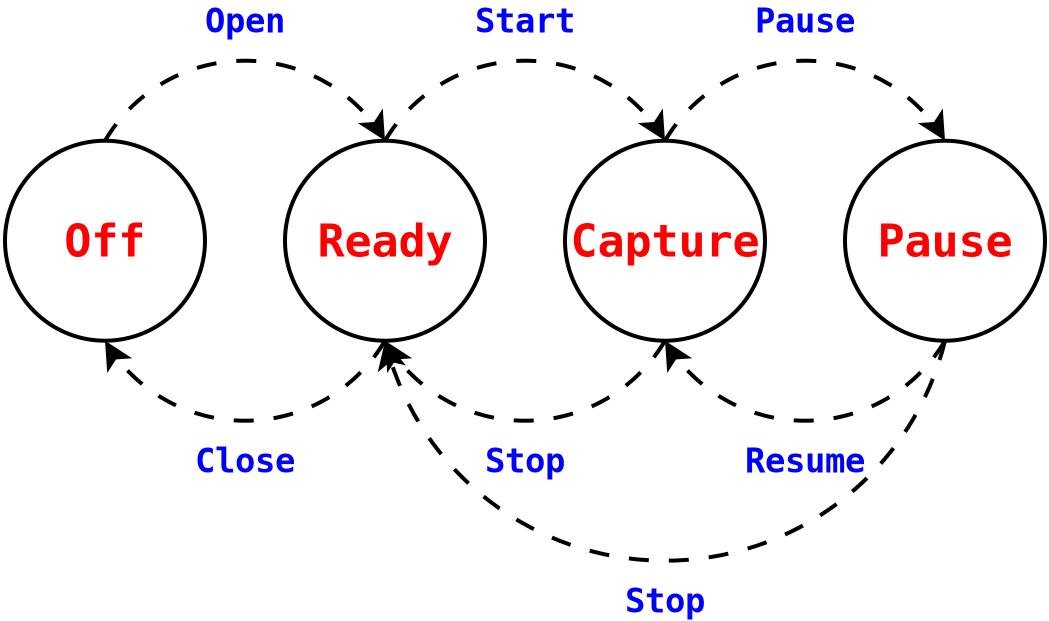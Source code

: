<?xml version="1.0" encoding="UTF-8"?>
<dia:diagram xmlns:dia="http://www.lysator.liu.se/~alla/dia/">
  <dia:layer name="Background" visible="true" active="true">
    <dia:group>
      <dia:group>
        <dia:object type="Standard - Text" version="1" id="O0">
          <dia:attribute name="obj_pos">
            <dia:point val="5,5"/>
          </dia:attribute>
          <dia:attribute name="obj_bb">
            <dia:rectangle val="2.96,3.686;7.04,6.314"/>
          </dia:attribute>
          <dia:attribute name="text">
            <dia:composite type="text">
              <dia:attribute name="string">
                <dia:string>#Off#</dia:string>
              </dia:attribute>
              <dia:attribute name="font">
                <dia:font family="monospace" style="80" name="Courier-Bold"/>
              </dia:attribute>
              <dia:attribute name="height">
                <dia:real val="2.822"/>
              </dia:attribute>
              <dia:attribute name="pos">
                <dia:point val="5,5.782"/>
              </dia:attribute>
              <dia:attribute name="color">
                <dia:color val="#ff0000"/>
              </dia:attribute>
              <dia:attribute name="alignment">
                <dia:enum val="1"/>
              </dia:attribute>
            </dia:composite>
          </dia:attribute>
          <dia:attribute name="valign">
            <dia:enum val="2"/>
          </dia:attribute>
          <dia:connections>
            <dia:connection handle="0" to="O1" connection="8"/>
          </dia:connections>
        </dia:object>
        <dia:object type="Geometric - Perfect Circle" version="1" id="O1">
          <dia:attribute name="obj_pos">
            <dia:point val="0,0"/>
          </dia:attribute>
          <dia:attribute name="obj_bb">
            <dia:rectangle val="-0.1,-0.1;10.1,10.1"/>
          </dia:attribute>
          <dia:attribute name="meta">
            <dia:composite type="dict"/>
          </dia:attribute>
          <dia:attribute name="elem_corner">
            <dia:point val="0,0"/>
          </dia:attribute>
          <dia:attribute name="elem_width">
            <dia:real val="10"/>
          </dia:attribute>
          <dia:attribute name="elem_height">
            <dia:real val="10"/>
          </dia:attribute>
          <dia:attribute name="line_width">
            <dia:real val="0.2"/>
          </dia:attribute>
          <dia:attribute name="line_colour">
            <dia:color val="#000000"/>
          </dia:attribute>
          <dia:attribute name="fill_colour">
            <dia:color val="#ffffff"/>
          </dia:attribute>
          <dia:attribute name="show_background">
            <dia:boolean val="false"/>
          </dia:attribute>
          <dia:attribute name="line_style">
            <dia:enum val="0"/>
            <dia:real val="1"/>
          </dia:attribute>
          <dia:attribute name="flip_horizontal">
            <dia:boolean val="false"/>
          </dia:attribute>
          <dia:attribute name="flip_vertical">
            <dia:boolean val="false"/>
          </dia:attribute>
          <dia:attribute name="subscale">
            <dia:real val="1"/>
          </dia:attribute>
        </dia:object>
      </dia:group>
      <dia:group>
        <dia:object type="Geometric - Perfect Circle" version="1" id="O2">
          <dia:attribute name="obj_pos">
            <dia:point val="14,0"/>
          </dia:attribute>
          <dia:attribute name="obj_bb">
            <dia:rectangle val="13.9,-0.1;24.1,10.1"/>
          </dia:attribute>
          <dia:attribute name="meta">
            <dia:composite type="dict"/>
          </dia:attribute>
          <dia:attribute name="elem_corner">
            <dia:point val="14,0"/>
          </dia:attribute>
          <dia:attribute name="elem_width">
            <dia:real val="10"/>
          </dia:attribute>
          <dia:attribute name="elem_height">
            <dia:real val="10"/>
          </dia:attribute>
          <dia:attribute name="line_width">
            <dia:real val="0.2"/>
          </dia:attribute>
          <dia:attribute name="line_colour">
            <dia:color val="#000000"/>
          </dia:attribute>
          <dia:attribute name="fill_colour">
            <dia:color val="#ffffff"/>
          </dia:attribute>
          <dia:attribute name="show_background">
            <dia:boolean val="false"/>
          </dia:attribute>
          <dia:attribute name="line_style">
            <dia:enum val="0"/>
            <dia:real val="1"/>
          </dia:attribute>
          <dia:attribute name="flip_horizontal">
            <dia:boolean val="false"/>
          </dia:attribute>
          <dia:attribute name="flip_vertical">
            <dia:boolean val="false"/>
          </dia:attribute>
          <dia:attribute name="subscale">
            <dia:real val="1"/>
          </dia:attribute>
        </dia:object>
        <dia:object type="Standard - Text" version="1" id="O3">
          <dia:attribute name="obj_pos">
            <dia:point val="19,5"/>
          </dia:attribute>
          <dia:attribute name="obj_bb">
            <dia:rectangle val="15.6,3.686;22.4,6.314"/>
          </dia:attribute>
          <dia:attribute name="text">
            <dia:composite type="text">
              <dia:attribute name="string">
                <dia:string>#Ready#</dia:string>
              </dia:attribute>
              <dia:attribute name="font">
                <dia:font family="monospace" style="80" name="Courier-Bold"/>
              </dia:attribute>
              <dia:attribute name="height">
                <dia:real val="2.822"/>
              </dia:attribute>
              <dia:attribute name="pos">
                <dia:point val="19,5.782"/>
              </dia:attribute>
              <dia:attribute name="color">
                <dia:color val="#ff0000"/>
              </dia:attribute>
              <dia:attribute name="alignment">
                <dia:enum val="1"/>
              </dia:attribute>
            </dia:composite>
          </dia:attribute>
          <dia:attribute name="valign">
            <dia:enum val="2"/>
          </dia:attribute>
          <dia:connections>
            <dia:connection handle="0" to="O2" connection="8"/>
          </dia:connections>
        </dia:object>
      </dia:group>
      <dia:group>
        <dia:object type="Geometric - Perfect Circle" version="1" id="O4">
          <dia:attribute name="obj_pos">
            <dia:point val="28,0"/>
          </dia:attribute>
          <dia:attribute name="obj_bb">
            <dia:rectangle val="27.9,-0.1;38.1,10.1"/>
          </dia:attribute>
          <dia:attribute name="meta">
            <dia:composite type="dict"/>
          </dia:attribute>
          <dia:attribute name="elem_corner">
            <dia:point val="28,0"/>
          </dia:attribute>
          <dia:attribute name="elem_width">
            <dia:real val="10"/>
          </dia:attribute>
          <dia:attribute name="elem_height">
            <dia:real val="10"/>
          </dia:attribute>
          <dia:attribute name="line_width">
            <dia:real val="0.2"/>
          </dia:attribute>
          <dia:attribute name="line_colour">
            <dia:color val="#000000"/>
          </dia:attribute>
          <dia:attribute name="fill_colour">
            <dia:color val="#ffffff"/>
          </dia:attribute>
          <dia:attribute name="show_background">
            <dia:boolean val="false"/>
          </dia:attribute>
          <dia:attribute name="line_style">
            <dia:enum val="0"/>
            <dia:real val="1"/>
          </dia:attribute>
          <dia:attribute name="flip_horizontal">
            <dia:boolean val="false"/>
          </dia:attribute>
          <dia:attribute name="flip_vertical">
            <dia:boolean val="false"/>
          </dia:attribute>
          <dia:attribute name="subscale">
            <dia:real val="1"/>
          </dia:attribute>
        </dia:object>
        <dia:object type="Standard - Text" version="1" id="O5">
          <dia:attribute name="obj_pos">
            <dia:point val="33,5"/>
          </dia:attribute>
          <dia:attribute name="obj_bb">
            <dia:rectangle val="28.24,3.686;37.76,6.314"/>
          </dia:attribute>
          <dia:attribute name="text">
            <dia:composite type="text">
              <dia:attribute name="string">
                <dia:string>#Capture#</dia:string>
              </dia:attribute>
              <dia:attribute name="font">
                <dia:font family="monospace" style="80" name="Courier-Bold"/>
              </dia:attribute>
              <dia:attribute name="height">
                <dia:real val="2.822"/>
              </dia:attribute>
              <dia:attribute name="pos">
                <dia:point val="33,5.782"/>
              </dia:attribute>
              <dia:attribute name="color">
                <dia:color val="#ff0000"/>
              </dia:attribute>
              <dia:attribute name="alignment">
                <dia:enum val="1"/>
              </dia:attribute>
            </dia:composite>
          </dia:attribute>
          <dia:attribute name="valign">
            <dia:enum val="2"/>
          </dia:attribute>
          <dia:connections>
            <dia:connection handle="0" to="O4" connection="8"/>
          </dia:connections>
        </dia:object>
        <dia:object type="Standard - Text" version="1" id="O6">
          <dia:attribute name="obj_pos">
            <dia:point val="33,5"/>
          </dia:attribute>
          <dia:attribute name="obj_bb">
            <dia:rectangle val="33,4.406;33,5.151"/>
          </dia:attribute>
          <dia:attribute name="text">
            <dia:composite type="text">
              <dia:attribute name="string">
                <dia:string>##</dia:string>
              </dia:attribute>
              <dia:attribute name="font">
                <dia:font family="sans" style="0" name="Helvetica"/>
              </dia:attribute>
              <dia:attribute name="height">
                <dia:real val="0.8"/>
              </dia:attribute>
              <dia:attribute name="pos">
                <dia:point val="33,5"/>
              </dia:attribute>
              <dia:attribute name="color">
                <dia:color val="#ff0000"/>
              </dia:attribute>
              <dia:attribute name="alignment">
                <dia:enum val="0"/>
              </dia:attribute>
            </dia:composite>
          </dia:attribute>
          <dia:attribute name="valign">
            <dia:enum val="3"/>
          </dia:attribute>
          <dia:connections>
            <dia:connection handle="0" to="O4" connection="8"/>
          </dia:connections>
        </dia:object>
      </dia:group>
      <dia:group>
        <dia:object type="Geometric - Perfect Circle" version="1" id="O7">
          <dia:attribute name="obj_pos">
            <dia:point val="42,0"/>
          </dia:attribute>
          <dia:attribute name="obj_bb">
            <dia:rectangle val="41.9,-0.1;52.1,10.1"/>
          </dia:attribute>
          <dia:attribute name="meta">
            <dia:composite type="dict"/>
          </dia:attribute>
          <dia:attribute name="elem_corner">
            <dia:point val="42,0"/>
          </dia:attribute>
          <dia:attribute name="elem_width">
            <dia:real val="10"/>
          </dia:attribute>
          <dia:attribute name="elem_height">
            <dia:real val="10"/>
          </dia:attribute>
          <dia:attribute name="line_width">
            <dia:real val="0.2"/>
          </dia:attribute>
          <dia:attribute name="line_colour">
            <dia:color val="#000000"/>
          </dia:attribute>
          <dia:attribute name="fill_colour">
            <dia:color val="#ffffff"/>
          </dia:attribute>
          <dia:attribute name="show_background">
            <dia:boolean val="false"/>
          </dia:attribute>
          <dia:attribute name="line_style">
            <dia:enum val="0"/>
            <dia:real val="1"/>
          </dia:attribute>
          <dia:attribute name="flip_horizontal">
            <dia:boolean val="false"/>
          </dia:attribute>
          <dia:attribute name="flip_vertical">
            <dia:boolean val="false"/>
          </dia:attribute>
          <dia:attribute name="subscale">
            <dia:real val="1"/>
          </dia:attribute>
        </dia:object>
        <dia:object type="Standard - Text" version="1" id="O8">
          <dia:attribute name="obj_pos">
            <dia:point val="47,5"/>
          </dia:attribute>
          <dia:attribute name="obj_bb">
            <dia:rectangle val="43.6,3.686;50.4,6.314"/>
          </dia:attribute>
          <dia:attribute name="text">
            <dia:composite type="text">
              <dia:attribute name="string">
                <dia:string>#Pause#</dia:string>
              </dia:attribute>
              <dia:attribute name="font">
                <dia:font family="monospace" style="80" name="Courier-Bold"/>
              </dia:attribute>
              <dia:attribute name="height">
                <dia:real val="2.822"/>
              </dia:attribute>
              <dia:attribute name="pos">
                <dia:point val="47,5.782"/>
              </dia:attribute>
              <dia:attribute name="color">
                <dia:color val="#ff0000"/>
              </dia:attribute>
              <dia:attribute name="alignment">
                <dia:enum val="1"/>
              </dia:attribute>
            </dia:composite>
          </dia:attribute>
          <dia:attribute name="valign">
            <dia:enum val="2"/>
          </dia:attribute>
          <dia:connections>
            <dia:connection handle="0" to="O7" connection="8"/>
          </dia:connections>
        </dia:object>
      </dia:group>
      <dia:group>
        <dia:object type="Standard - Arc" version="0" id="O9">
          <dia:attribute name="obj_pos">
            <dia:point val="5,0"/>
          </dia:attribute>
          <dia:attribute name="obj_bb">
            <dia:rectangle val="4.9,-4.1;19.1,0.1"/>
          </dia:attribute>
          <dia:attribute name="conn_endpoints">
            <dia:point val="5,0"/>
            <dia:point val="19,0"/>
          </dia:attribute>
          <dia:attribute name="curve_distance">
            <dia:real val="-4"/>
          </dia:attribute>
          <dia:attribute name="line_width">
            <dia:real val="0.2"/>
          </dia:attribute>
          <dia:attribute name="line_style">
            <dia:enum val="1"/>
          </dia:attribute>
          <dia:attribute name="end_arrow">
            <dia:enum val="22"/>
          </dia:attribute>
          <dia:attribute name="end_arrow_length">
            <dia:real val="1.0"/>
          </dia:attribute>
          <dia:attribute name="end_arrow_width">
            <dia:real val="1.0"/>
          </dia:attribute>
        </dia:object>
        <dia:object type="Standard - Text" version="1" id="O10">
          <dia:attribute name="obj_pos">
            <dia:point val="12,-6"/>
          </dia:attribute>
          <dia:attribute name="obj_bb">
            <dia:rectangle val="9.96,-6.986;14.04,-5.014"/>
          </dia:attribute>
          <dia:attribute name="text">
            <dia:composite type="text">
              <dia:attribute name="string">
                <dia:string>#Open#</dia:string>
              </dia:attribute>
              <dia:attribute name="font">
                <dia:font family="monospace" style="80" name="Courier-Bold"/>
              </dia:attribute>
              <dia:attribute name="height">
                <dia:real val="2.117"/>
              </dia:attribute>
              <dia:attribute name="pos">
                <dia:point val="12,-5.414"/>
              </dia:attribute>
              <dia:attribute name="color">
                <dia:color val="#0000ff"/>
              </dia:attribute>
              <dia:attribute name="alignment">
                <dia:enum val="1"/>
              </dia:attribute>
            </dia:composite>
          </dia:attribute>
          <dia:attribute name="valign">
            <dia:enum val="2"/>
          </dia:attribute>
        </dia:object>
      </dia:group>
      <dia:group>
        <dia:object type="Standard - Arc" version="0" id="O11">
          <dia:attribute name="obj_pos">
            <dia:point val="19,0"/>
          </dia:attribute>
          <dia:attribute name="obj_bb">
            <dia:rectangle val="18.9,-4.1;33.1,0.1"/>
          </dia:attribute>
          <dia:attribute name="conn_endpoints">
            <dia:point val="19,0"/>
            <dia:point val="33,0"/>
          </dia:attribute>
          <dia:attribute name="curve_distance">
            <dia:real val="-4"/>
          </dia:attribute>
          <dia:attribute name="line_width">
            <dia:real val="0.2"/>
          </dia:attribute>
          <dia:attribute name="line_style">
            <dia:enum val="1"/>
          </dia:attribute>
          <dia:attribute name="end_arrow">
            <dia:enum val="22"/>
          </dia:attribute>
          <dia:attribute name="end_arrow_length">
            <dia:real val="1.0"/>
          </dia:attribute>
          <dia:attribute name="end_arrow_width">
            <dia:real val="1.0"/>
          </dia:attribute>
        </dia:object>
        <dia:object type="Standard - Text" version="1" id="O12">
          <dia:attribute name="obj_pos">
            <dia:point val="26,-6"/>
          </dia:attribute>
          <dia:attribute name="obj_bb">
            <dia:rectangle val="23.45,-6.986;28.55,-5.014"/>
          </dia:attribute>
          <dia:attribute name="text">
            <dia:composite type="text">
              <dia:attribute name="string">
                <dia:string>#Start#</dia:string>
              </dia:attribute>
              <dia:attribute name="font">
                <dia:font family="monospace" style="80" name="Courier-Bold"/>
              </dia:attribute>
              <dia:attribute name="height">
                <dia:real val="2.117"/>
              </dia:attribute>
              <dia:attribute name="pos">
                <dia:point val="26,-5.414"/>
              </dia:attribute>
              <dia:attribute name="color">
                <dia:color val="#0000ff"/>
              </dia:attribute>
              <dia:attribute name="alignment">
                <dia:enum val="1"/>
              </dia:attribute>
            </dia:composite>
          </dia:attribute>
          <dia:attribute name="valign">
            <dia:enum val="2"/>
          </dia:attribute>
        </dia:object>
      </dia:group>
      <dia:group>
        <dia:object type="Standard - Arc" version="0" id="O13">
          <dia:attribute name="obj_pos">
            <dia:point val="33,0"/>
          </dia:attribute>
          <dia:attribute name="obj_bb">
            <dia:rectangle val="32.9,-4.1;47.1,0.1"/>
          </dia:attribute>
          <dia:attribute name="conn_endpoints">
            <dia:point val="33,0"/>
            <dia:point val="47,0"/>
          </dia:attribute>
          <dia:attribute name="curve_distance">
            <dia:real val="-4"/>
          </dia:attribute>
          <dia:attribute name="line_width">
            <dia:real val="0.2"/>
          </dia:attribute>
          <dia:attribute name="line_style">
            <dia:enum val="1"/>
          </dia:attribute>
          <dia:attribute name="end_arrow">
            <dia:enum val="22"/>
          </dia:attribute>
          <dia:attribute name="end_arrow_length">
            <dia:real val="1.0"/>
          </dia:attribute>
          <dia:attribute name="end_arrow_width">
            <dia:real val="1.0"/>
          </dia:attribute>
        </dia:object>
        <dia:object type="Standard - Text" version="1" id="O14">
          <dia:attribute name="obj_pos">
            <dia:point val="40,-6"/>
          </dia:attribute>
          <dia:attribute name="obj_bb">
            <dia:rectangle val="37.45,-7.059;42.599,-4.941"/>
          </dia:attribute>
          <dia:attribute name="text">
            <dia:composite type="text">
              <dia:attribute name="string">
                <dia:string>#Pause#</dia:string>
              </dia:attribute>
              <dia:attribute name="font">
                <dia:font family="monospace" style="80" name="Courier-Bold"/>
              </dia:attribute>
              <dia:attribute name="height">
                <dia:real val="2.117"/>
              </dia:attribute>
              <dia:attribute name="pos">
                <dia:point val="40,-5.438"/>
              </dia:attribute>
              <dia:attribute name="color">
                <dia:color val="#0000ff"/>
              </dia:attribute>
              <dia:attribute name="alignment">
                <dia:enum val="1"/>
              </dia:attribute>
            </dia:composite>
          </dia:attribute>
          <dia:attribute name="valign">
            <dia:enum val="2"/>
          </dia:attribute>
        </dia:object>
      </dia:group>
      <dia:group>
        <dia:object type="Standard - Arc" version="0" id="O15">
          <dia:attribute name="obj_pos">
            <dia:point val="47,10"/>
          </dia:attribute>
          <dia:attribute name="obj_bb">
            <dia:rectangle val="32.9,9.9;47.1,14.1"/>
          </dia:attribute>
          <dia:attribute name="conn_endpoints">
            <dia:point val="47,10"/>
            <dia:point val="33,10"/>
          </dia:attribute>
          <dia:attribute name="curve_distance">
            <dia:real val="-4"/>
          </dia:attribute>
          <dia:attribute name="line_width">
            <dia:real val="0.2"/>
          </dia:attribute>
          <dia:attribute name="line_style">
            <dia:enum val="1"/>
          </dia:attribute>
          <dia:attribute name="end_arrow">
            <dia:enum val="22"/>
          </dia:attribute>
          <dia:attribute name="end_arrow_length">
            <dia:real val="1.0"/>
          </dia:attribute>
          <dia:attribute name="end_arrow_width">
            <dia:real val="1.0"/>
          </dia:attribute>
        </dia:object>
        <dia:object type="Standard - Text" version="1" id="O16">
          <dia:attribute name="obj_pos">
            <dia:point val="40,16"/>
          </dia:attribute>
          <dia:attribute name="obj_bb">
            <dia:rectangle val="36.94,15.014;43.06,16.986"/>
          </dia:attribute>
          <dia:attribute name="text">
            <dia:composite type="text">
              <dia:attribute name="string">
                <dia:string>#Resume#</dia:string>
              </dia:attribute>
              <dia:attribute name="font">
                <dia:font family="monospace" style="80" name="Courier-Bold"/>
              </dia:attribute>
              <dia:attribute name="height">
                <dia:real val="2.117"/>
              </dia:attribute>
              <dia:attribute name="pos">
                <dia:point val="40,16.586"/>
              </dia:attribute>
              <dia:attribute name="color">
                <dia:color val="#0000ff"/>
              </dia:attribute>
              <dia:attribute name="alignment">
                <dia:enum val="1"/>
              </dia:attribute>
            </dia:composite>
          </dia:attribute>
          <dia:attribute name="valign">
            <dia:enum val="2"/>
          </dia:attribute>
        </dia:object>
      </dia:group>
      <dia:group>
        <dia:object type="Standard - Arc" version="0" id="O17">
          <dia:attribute name="obj_pos">
            <dia:point val="33,10"/>
          </dia:attribute>
          <dia:attribute name="obj_bb">
            <dia:rectangle val="18.9,9.9;33.1,14.1"/>
          </dia:attribute>
          <dia:attribute name="conn_endpoints">
            <dia:point val="33,10"/>
            <dia:point val="19,10"/>
          </dia:attribute>
          <dia:attribute name="curve_distance">
            <dia:real val="-4"/>
          </dia:attribute>
          <dia:attribute name="line_width">
            <dia:real val="0.2"/>
          </dia:attribute>
          <dia:attribute name="line_style">
            <dia:enum val="1"/>
          </dia:attribute>
          <dia:attribute name="end_arrow">
            <dia:enum val="22"/>
          </dia:attribute>
          <dia:attribute name="end_arrow_length">
            <dia:real val="1.0"/>
          </dia:attribute>
          <dia:attribute name="end_arrow_width">
            <dia:real val="1.0"/>
          </dia:attribute>
        </dia:object>
        <dia:object type="Standard - Text" version="1" id="O18">
          <dia:attribute name="obj_pos">
            <dia:point val="26,16"/>
          </dia:attribute>
          <dia:attribute name="obj_bb">
            <dia:rectangle val="23.96,15.014;28.04,16.986"/>
          </dia:attribute>
          <dia:attribute name="text">
            <dia:composite type="text">
              <dia:attribute name="string">
                <dia:string>#Stop#</dia:string>
              </dia:attribute>
              <dia:attribute name="font">
                <dia:font family="monospace" style="80" name="Courier-Bold"/>
              </dia:attribute>
              <dia:attribute name="height">
                <dia:real val="2.117"/>
              </dia:attribute>
              <dia:attribute name="pos">
                <dia:point val="26,16.586"/>
              </dia:attribute>
              <dia:attribute name="color">
                <dia:color val="#0000ff"/>
              </dia:attribute>
              <dia:attribute name="alignment">
                <dia:enum val="1"/>
              </dia:attribute>
            </dia:composite>
          </dia:attribute>
          <dia:attribute name="valign">
            <dia:enum val="2"/>
          </dia:attribute>
        </dia:object>
      </dia:group>
      <dia:group>
        <dia:object type="Standard - Arc" version="0" id="O19">
          <dia:attribute name="obj_pos">
            <dia:point val="19,10"/>
          </dia:attribute>
          <dia:attribute name="obj_bb">
            <dia:rectangle val="4.9,9.9;19.1,14.1"/>
          </dia:attribute>
          <dia:attribute name="conn_endpoints">
            <dia:point val="19,10"/>
            <dia:point val="5,10"/>
          </dia:attribute>
          <dia:attribute name="curve_distance">
            <dia:real val="-4"/>
          </dia:attribute>
          <dia:attribute name="line_width">
            <dia:real val="0.2"/>
          </dia:attribute>
          <dia:attribute name="line_style">
            <dia:enum val="1"/>
          </dia:attribute>
          <dia:attribute name="end_arrow">
            <dia:enum val="22"/>
          </dia:attribute>
          <dia:attribute name="end_arrow_length">
            <dia:real val="1.0"/>
          </dia:attribute>
          <dia:attribute name="end_arrow_width">
            <dia:real val="1.0"/>
          </dia:attribute>
        </dia:object>
        <dia:object type="Standard - Text" version="1" id="O20">
          <dia:attribute name="obj_pos">
            <dia:point val="12,16"/>
          </dia:attribute>
          <dia:attribute name="obj_bb">
            <dia:rectangle val="9.45,15.014;14.55,16.986"/>
          </dia:attribute>
          <dia:attribute name="text">
            <dia:composite type="text">
              <dia:attribute name="string">
                <dia:string>#Close#</dia:string>
              </dia:attribute>
              <dia:attribute name="font">
                <dia:font family="monospace" style="80" name="Courier-Bold"/>
              </dia:attribute>
              <dia:attribute name="height">
                <dia:real val="2.117"/>
              </dia:attribute>
              <dia:attribute name="pos">
                <dia:point val="12,16.586"/>
              </dia:attribute>
              <dia:attribute name="color">
                <dia:color val="#0000ff"/>
              </dia:attribute>
              <dia:attribute name="alignment">
                <dia:enum val="1"/>
              </dia:attribute>
            </dia:composite>
          </dia:attribute>
          <dia:attribute name="valign">
            <dia:enum val="2"/>
          </dia:attribute>
        </dia:object>
      </dia:group>
      <dia:group>
        <dia:object type="Standard - Arc" version="0" id="O21">
          <dia:attribute name="obj_pos">
            <dia:point val="47,10"/>
          </dia:attribute>
          <dia:attribute name="obj_bb">
            <dia:rectangle val="18.639,9.9;47.1,21.1"/>
          </dia:attribute>
          <dia:attribute name="conn_endpoints">
            <dia:point val="47,10"/>
            <dia:point val="19,10"/>
          </dia:attribute>
          <dia:attribute name="curve_distance">
            <dia:real val="-11"/>
          </dia:attribute>
          <dia:attribute name="line_width">
            <dia:real val="0.2"/>
          </dia:attribute>
          <dia:attribute name="line_style">
            <dia:enum val="1"/>
          </dia:attribute>
          <dia:attribute name="end_arrow">
            <dia:enum val="22"/>
          </dia:attribute>
          <dia:attribute name="end_arrow_length">
            <dia:real val="1.0"/>
          </dia:attribute>
          <dia:attribute name="end_arrow_width">
            <dia:real val="1.0"/>
          </dia:attribute>
        </dia:object>
        <dia:object type="Standard - Text" version="1" id="O22">
          <dia:attribute name="obj_pos">
            <dia:point val="33,23"/>
          </dia:attribute>
          <dia:attribute name="obj_bb">
            <dia:rectangle val="30.96,22.014;35.04,23.986"/>
          </dia:attribute>
          <dia:attribute name="text">
            <dia:composite type="text">
              <dia:attribute name="string">
                <dia:string>#Stop#</dia:string>
              </dia:attribute>
              <dia:attribute name="font">
                <dia:font family="monospace" style="80" name="Courier-Bold"/>
              </dia:attribute>
              <dia:attribute name="height">
                <dia:real val="2.117"/>
              </dia:attribute>
              <dia:attribute name="pos">
                <dia:point val="33,23.586"/>
              </dia:attribute>
              <dia:attribute name="color">
                <dia:color val="#0000ff"/>
              </dia:attribute>
              <dia:attribute name="alignment">
                <dia:enum val="1"/>
              </dia:attribute>
            </dia:composite>
          </dia:attribute>
          <dia:attribute name="valign">
            <dia:enum val="2"/>
          </dia:attribute>
        </dia:object>
      </dia:group>
    </dia:group>
  </dia:layer>
</dia:diagram>

